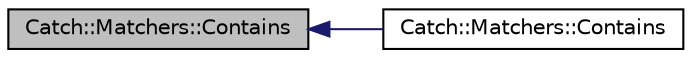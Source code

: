 digraph "Catch::Matchers::Contains"
{
  edge [fontname="Helvetica",fontsize="10",labelfontname="Helvetica",labelfontsize="10"];
  node [fontname="Helvetica",fontsize="10",shape=record];
  rankdir="LR";
  Node1 [label="Catch::Matchers::Contains",height=0.2,width=0.4,color="black", fillcolor="grey75", style="filled" fontcolor="black"];
  Node1 -> Node2 [dir="back",color="midnightblue",fontsize="10",style="solid",fontname="Helvetica"];
  Node2 [label="Catch::Matchers::Contains",height=0.2,width=0.4,color="black", fillcolor="white", style="filled",URL="$namespace_catch_1_1_matchers.html#addaab3af75bf3f7fa39d915f3010f9b0"];
}
